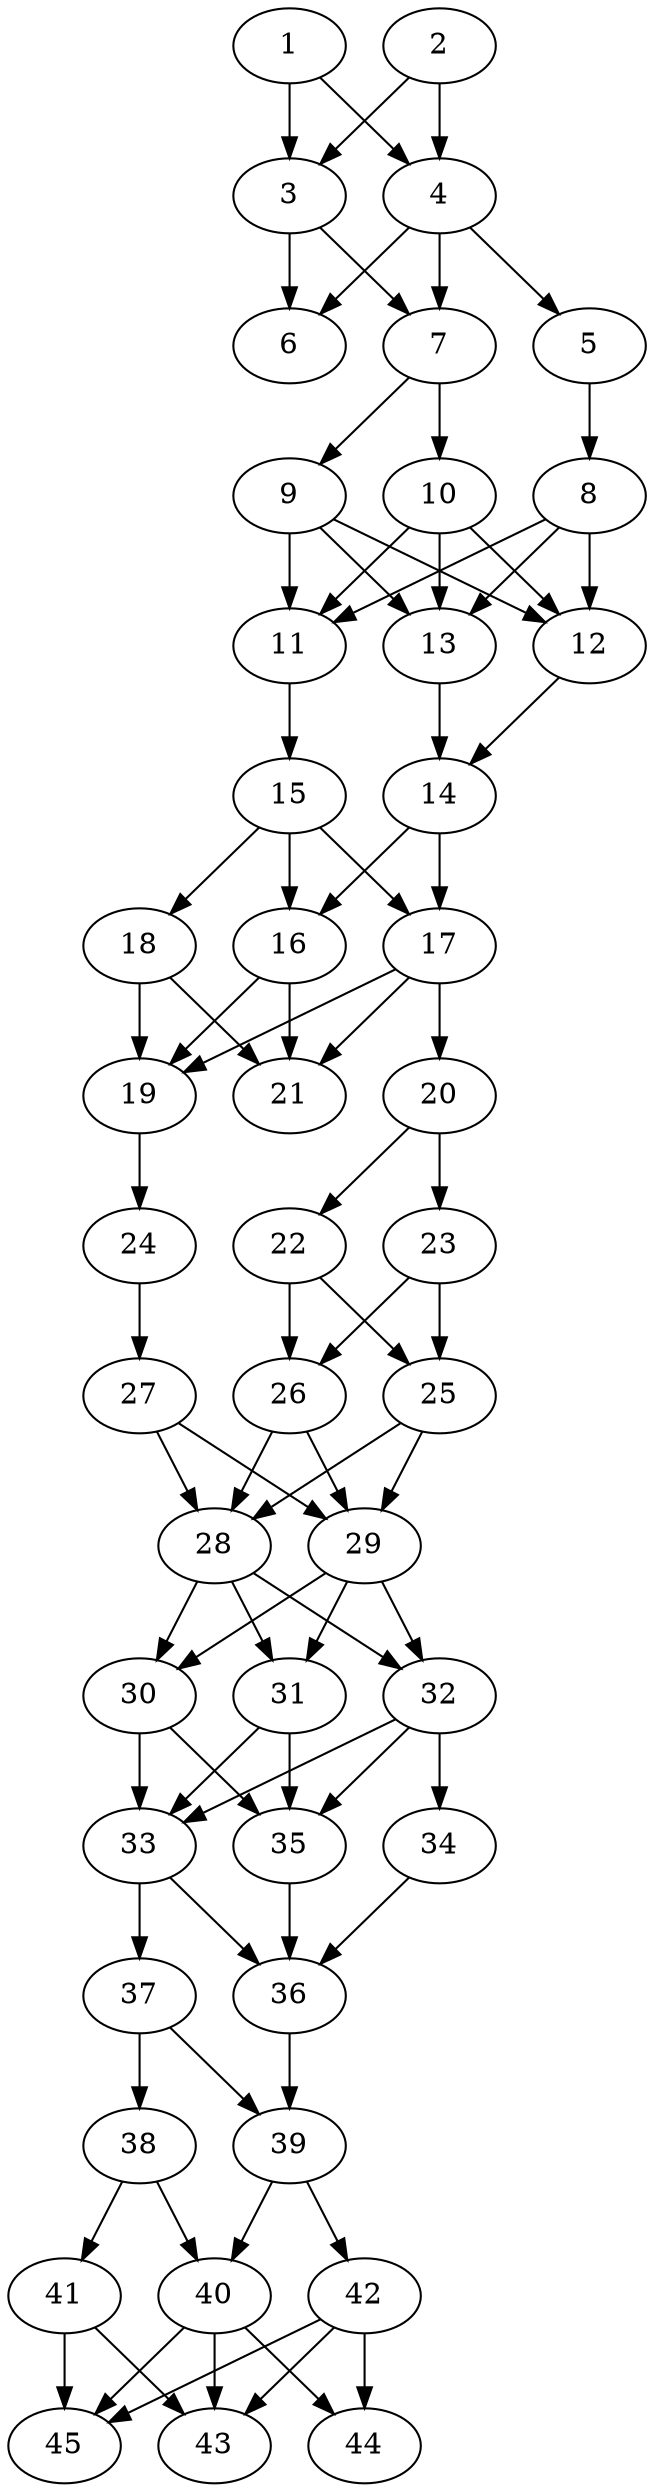 // DAG automatically generated by daggen at Thu Oct  3 14:07:24 2019
// ./daggen --dot -n 45 --ccr 0.5 --fat 0.3 --regular 0.9 --density 0.9 --mindata 5242880 --maxdata 52428800 
digraph G {
  1 [size="97062912", alpha="0.08", expect_size="48531456"] 
  1 -> 3 [size ="48531456"]
  1 -> 4 [size ="48531456"]
  2 [size="86659072", alpha="0.13", expect_size="43329536"] 
  2 -> 3 [size ="43329536"]
  2 -> 4 [size ="43329536"]
  3 [size="90007552", alpha="0.02", expect_size="45003776"] 
  3 -> 6 [size ="45003776"]
  3 -> 7 [size ="45003776"]
  4 [size="82014208", alpha="0.04", expect_size="41007104"] 
  4 -> 5 [size ="41007104"]
  4 -> 6 [size ="41007104"]
  4 -> 7 [size ="41007104"]
  5 [size="30447616", alpha="0.11", expect_size="15223808"] 
  5 -> 8 [size ="15223808"]
  6 [size="69840896", alpha="0.04", expect_size="34920448"] 
  7 [size="38604800", alpha="0.18", expect_size="19302400"] 
  7 -> 9 [size ="19302400"]
  7 -> 10 [size ="19302400"]
  8 [size="17367040", alpha="0.14", expect_size="8683520"] 
  8 -> 11 [size ="8683520"]
  8 -> 12 [size ="8683520"]
  8 -> 13 [size ="8683520"]
  9 [size="22978560", alpha="0.05", expect_size="11489280"] 
  9 -> 11 [size ="11489280"]
  9 -> 12 [size ="11489280"]
  9 -> 13 [size ="11489280"]
  10 [size="59113472", alpha="0.01", expect_size="29556736"] 
  10 -> 11 [size ="29556736"]
  10 -> 12 [size ="29556736"]
  10 -> 13 [size ="29556736"]
  11 [size="17283072", alpha="0.03", expect_size="8641536"] 
  11 -> 15 [size ="8641536"]
  12 [size="57247744", alpha="0.01", expect_size="28623872"] 
  12 -> 14 [size ="28623872"]
  13 [size="24623104", alpha="0.11", expect_size="12311552"] 
  13 -> 14 [size ="12311552"]
  14 [size="33257472", alpha="0.19", expect_size="16628736"] 
  14 -> 16 [size ="16628736"]
  14 -> 17 [size ="16628736"]
  15 [size="52514816", alpha="0.07", expect_size="26257408"] 
  15 -> 16 [size ="26257408"]
  15 -> 17 [size ="26257408"]
  15 -> 18 [size ="26257408"]
  16 [size="103395328", alpha="0.14", expect_size="51697664"] 
  16 -> 19 [size ="51697664"]
  16 -> 21 [size ="51697664"]
  17 [size="29988864", alpha="0.02", expect_size="14994432"] 
  17 -> 19 [size ="14994432"]
  17 -> 20 [size ="14994432"]
  17 -> 21 [size ="14994432"]
  18 [size="22052864", alpha="0.05", expect_size="11026432"] 
  18 -> 19 [size ="11026432"]
  18 -> 21 [size ="11026432"]
  19 [size="89034752", alpha="0.08", expect_size="44517376"] 
  19 -> 24 [size ="44517376"]
  20 [size="17647616", alpha="0.15", expect_size="8823808"] 
  20 -> 22 [size ="8823808"]
  20 -> 23 [size ="8823808"]
  21 [size="24068096", alpha="0.19", expect_size="12034048"] 
  22 [size="37066752", alpha="0.00", expect_size="18533376"] 
  22 -> 25 [size ="18533376"]
  22 -> 26 [size ="18533376"]
  23 [size="43489280", alpha="0.18", expect_size="21744640"] 
  23 -> 25 [size ="21744640"]
  23 -> 26 [size ="21744640"]
  24 [size="95952896", alpha="0.11", expect_size="47976448"] 
  24 -> 27 [size ="47976448"]
  25 [size="93569024", alpha="0.08", expect_size="46784512"] 
  25 -> 28 [size ="46784512"]
  25 -> 29 [size ="46784512"]
  26 [size="30550016", alpha="0.17", expect_size="15275008"] 
  26 -> 28 [size ="15275008"]
  26 -> 29 [size ="15275008"]
  27 [size="95633408", alpha="0.13", expect_size="47816704"] 
  27 -> 28 [size ="47816704"]
  27 -> 29 [size ="47816704"]
  28 [size="103757824", alpha="0.10", expect_size="51878912"] 
  28 -> 30 [size ="51878912"]
  28 -> 31 [size ="51878912"]
  28 -> 32 [size ="51878912"]
  29 [size="33992704", alpha="0.10", expect_size="16996352"] 
  29 -> 30 [size ="16996352"]
  29 -> 31 [size ="16996352"]
  29 -> 32 [size ="16996352"]
  30 [size="73084928", alpha="0.19", expect_size="36542464"] 
  30 -> 33 [size ="36542464"]
  30 -> 35 [size ="36542464"]
  31 [size="47581184", alpha="0.11", expect_size="23790592"] 
  31 -> 33 [size ="23790592"]
  31 -> 35 [size ="23790592"]
  32 [size="44056576", alpha="0.12", expect_size="22028288"] 
  32 -> 33 [size ="22028288"]
  32 -> 34 [size ="22028288"]
  32 -> 35 [size ="22028288"]
  33 [size="44314624", alpha="0.17", expect_size="22157312"] 
  33 -> 36 [size ="22157312"]
  33 -> 37 [size ="22157312"]
  34 [size="33507328", alpha="0.06", expect_size="16753664"] 
  34 -> 36 [size ="16753664"]
  35 [size="83161088", alpha="0.04", expect_size="41580544"] 
  35 -> 36 [size ="41580544"]
  36 [size="24498176", alpha="0.02", expect_size="12249088"] 
  36 -> 39 [size ="12249088"]
  37 [size="11247616", alpha="0.04", expect_size="5623808"] 
  37 -> 38 [size ="5623808"]
  37 -> 39 [size ="5623808"]
  38 [size="71524352", alpha="0.08", expect_size="35762176"] 
  38 -> 40 [size ="35762176"]
  38 -> 41 [size ="35762176"]
  39 [size="23468032", alpha="0.09", expect_size="11734016"] 
  39 -> 40 [size ="11734016"]
  39 -> 42 [size ="11734016"]
  40 [size="68319232", alpha="0.11", expect_size="34159616"] 
  40 -> 43 [size ="34159616"]
  40 -> 44 [size ="34159616"]
  40 -> 45 [size ="34159616"]
  41 [size="65957888", alpha="0.17", expect_size="32978944"] 
  41 -> 43 [size ="32978944"]
  41 -> 45 [size ="32978944"]
  42 [size="23187456", alpha="0.08", expect_size="11593728"] 
  42 -> 43 [size ="11593728"]
  42 -> 44 [size ="11593728"]
  42 -> 45 [size ="11593728"]
  43 [size="81139712", alpha="0.06", expect_size="40569856"] 
  44 [size="65212416", alpha="0.02", expect_size="32606208"] 
  45 [size="92547072", alpha="0.16", expect_size="46273536"] 
}
